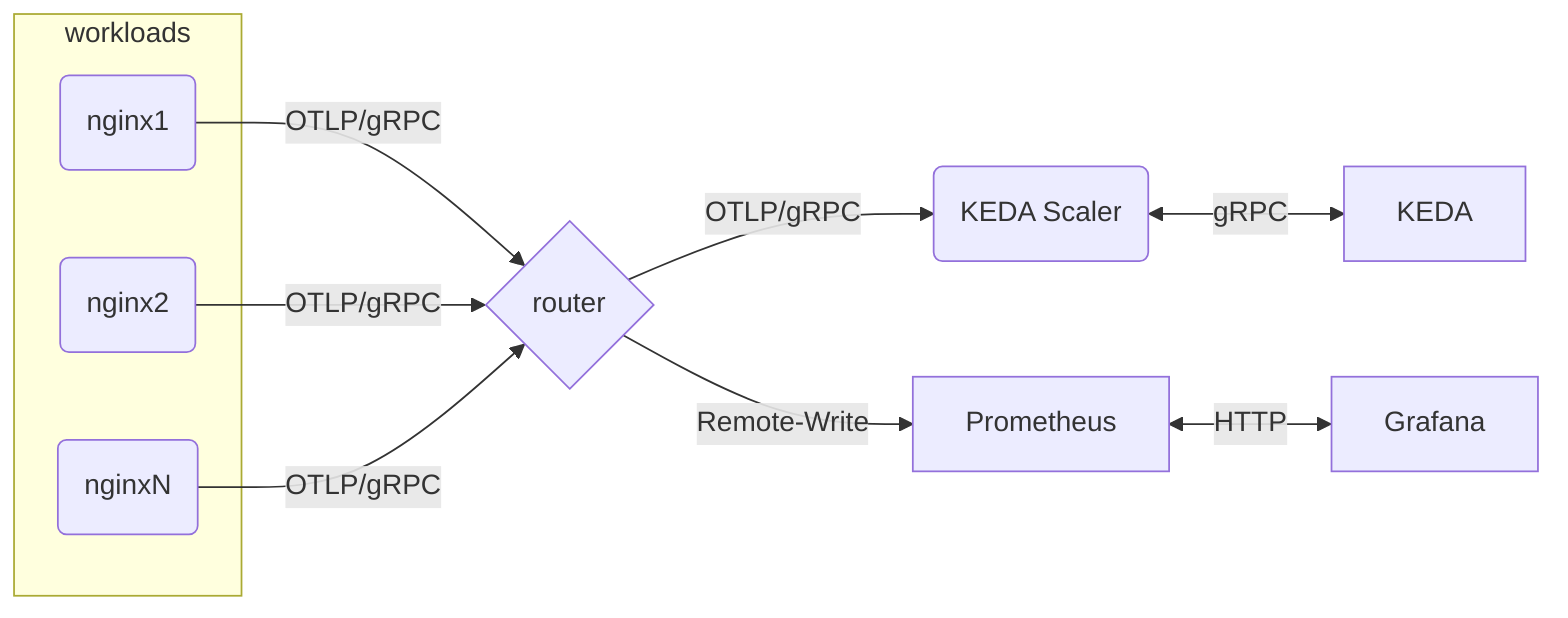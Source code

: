 %% mmdc -i architecture.mermaid -o architecture.svg

graph LR
subgraph workloads
    1
    2
    3
end
1(nginx1) & 2(nginx2) & 3(nginxN) --OTLP/gRPC--> R{router}
R --OTLP/gRPC--> KS(KEDA Scaler)
KS <--gRPC--> K[KEDA]
R --Remote-Write--> P[Prometheus]
P ~~~ G[Grafana] <--HTTP--> P
G ~~~ P